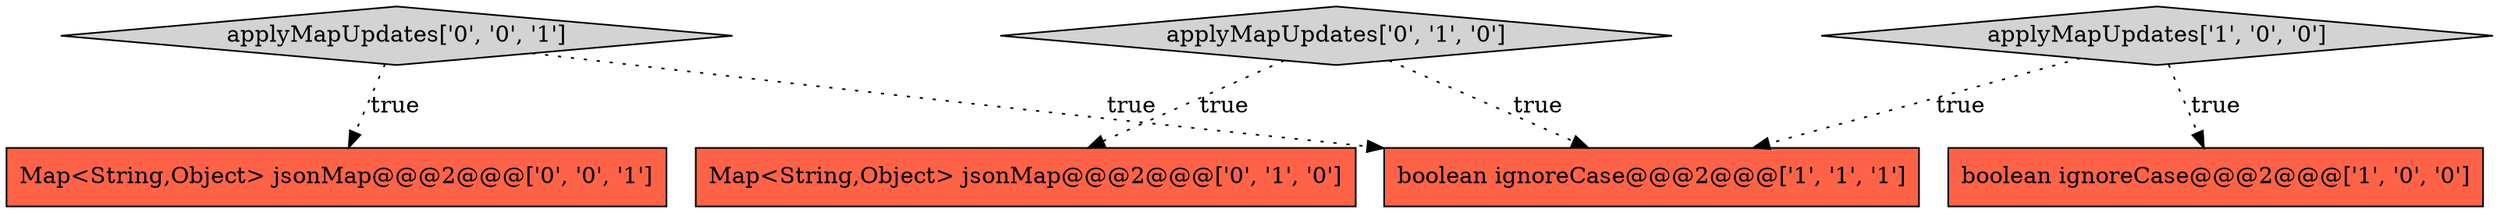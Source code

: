 digraph {
6 [style = filled, label = "Map<String,Object> jsonMap@@@2@@@['0', '0', '1']", fillcolor = tomato, shape = box image = "AAA0AAABBB3BBB"];
2 [style = filled, label = "boolean ignoreCase@@@2@@@['1', '1', '1']", fillcolor = tomato, shape = box image = "AAA0AAABBB1BBB"];
4 [style = filled, label = "Map<String,Object> jsonMap@@@2@@@['0', '1', '0']", fillcolor = tomato, shape = box image = "AAA0AAABBB2BBB"];
1 [style = filled, label = "boolean ignoreCase@@@2@@@['1', '0', '0']", fillcolor = tomato, shape = box image = "AAA0AAABBB1BBB"];
5 [style = filled, label = "applyMapUpdates['0', '0', '1']", fillcolor = lightgray, shape = diamond image = "AAA0AAABBB3BBB"];
3 [style = filled, label = "applyMapUpdates['0', '1', '0']", fillcolor = lightgray, shape = diamond image = "AAA0AAABBB2BBB"];
0 [style = filled, label = "applyMapUpdates['1', '0', '0']", fillcolor = lightgray, shape = diamond image = "AAA0AAABBB1BBB"];
5->6 [style = dotted, label="true"];
3->4 [style = dotted, label="true"];
0->2 [style = dotted, label="true"];
5->2 [style = dotted, label="true"];
3->2 [style = dotted, label="true"];
0->1 [style = dotted, label="true"];
}
